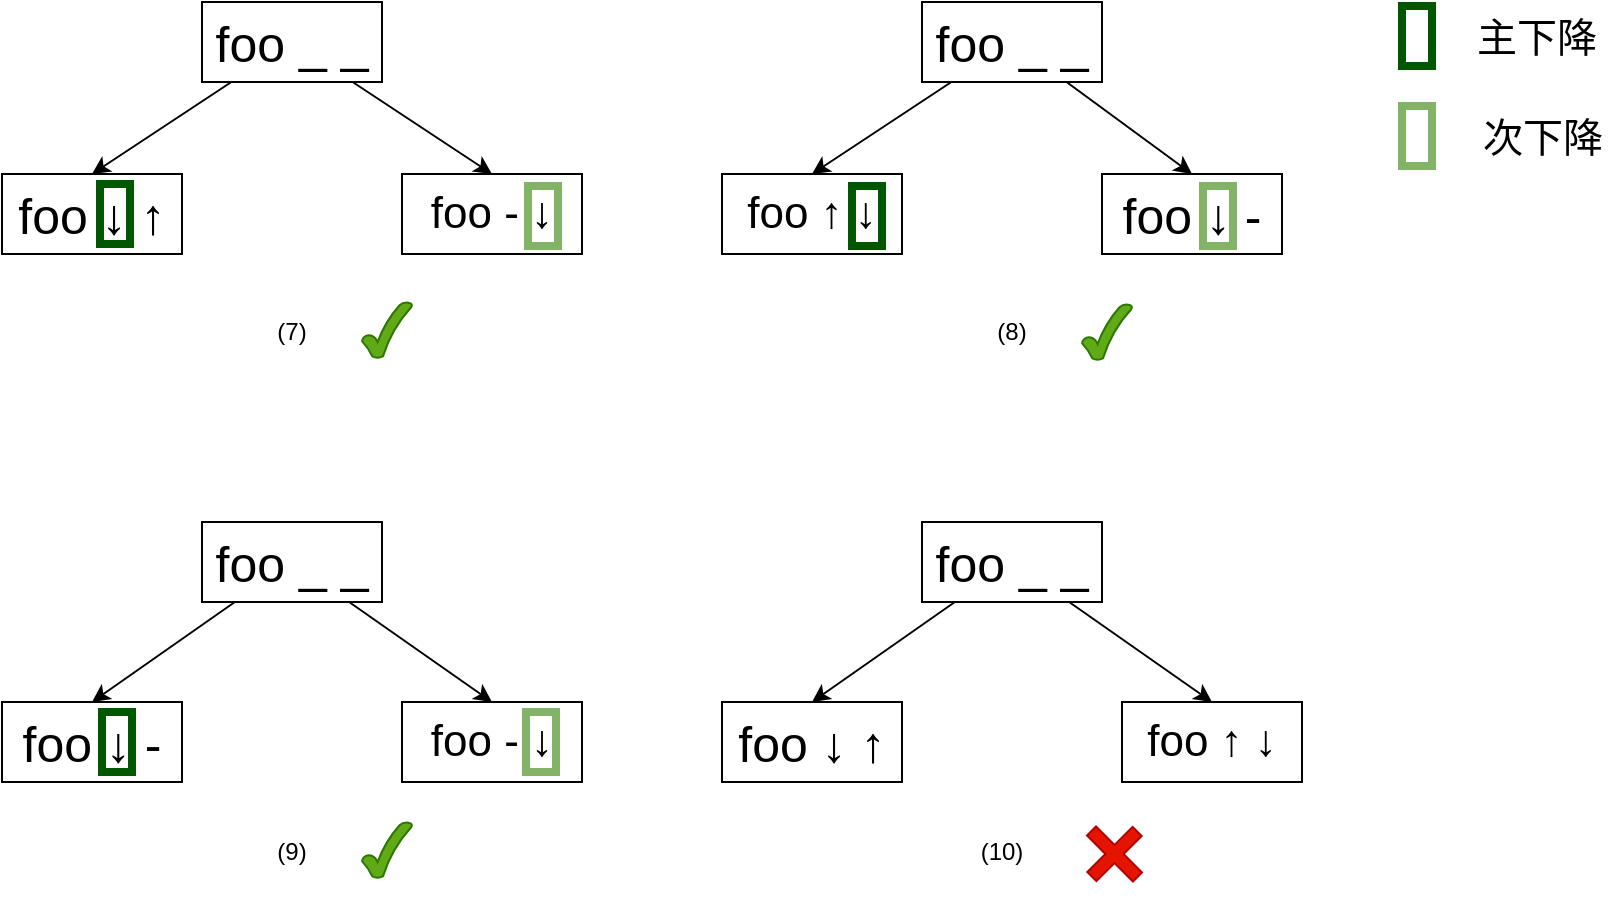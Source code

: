 <mxfile version="18.0.1" type="device"><diagram id="1Tt8hX2jjiSpvRYjdS0s" name="Page-1"><mxGraphModel dx="981" dy="586" grid="1" gridSize="10" guides="1" tooltips="1" connect="1" arrows="1" fold="1" page="1" pageScale="1" pageWidth="827" pageHeight="1169" math="0" shadow="0"><root><mxCell id="0"/><mxCell id="1" parent="0"/><mxCell id="41GDM3-C7PyxfiVg4hlp-1" style="edgeStyle=none;rounded=0;orthogonalLoop=1;jettySize=auto;html=1;entryX=0.5;entryY=0;entryDx=0;entryDy=0;" parent="1" source="e1Ok-oC7eNezWRo3V-la-1" target="e1Ok-oC7eNezWRo3V-la-2" edge="1"><mxGeometry relative="1" as="geometry"/></mxCell><mxCell id="41GDM3-C7PyxfiVg4hlp-2" style="edgeStyle=none;rounded=0;orthogonalLoop=1;jettySize=auto;html=1;entryX=0.5;entryY=0;entryDx=0;entryDy=0;" parent="1" source="e1Ok-oC7eNezWRo3V-la-1" target="e1Ok-oC7eNezWRo3V-la-3" edge="1"><mxGeometry relative="1" as="geometry"/></mxCell><mxCell id="e1Ok-oC7eNezWRo3V-la-1" value="foo _ _" style="rounded=0;whiteSpace=wrap;html=1;fontSize=25;" parent="1" vertex="1"><mxGeometry x="220" y="578" width="90" height="40" as="geometry"/></mxCell><mxCell id="e1Ok-oC7eNezWRo3V-la-2" value="foo&amp;nbsp;↓&amp;nbsp;-" style="rounded=0;whiteSpace=wrap;html=1;fontSize=25;" parent="1" vertex="1"><mxGeometry x="120" y="668" width="90" height="40" as="geometry"/></mxCell><mxCell id="e1Ok-oC7eNezWRo3V-la-3" value="foo - ↓" style="rounded=0;whiteSpace=wrap;html=1;fontSize=22;" parent="1" vertex="1"><mxGeometry x="320" y="668" width="90" height="40" as="geometry"/></mxCell><mxCell id="41GDM3-C7PyxfiVg4hlp-3" style="edgeStyle=none;rounded=0;orthogonalLoop=1;jettySize=auto;html=1;entryX=0.5;entryY=0;entryDx=0;entryDy=0;" parent="1" source="41GDM3-C7PyxfiVg4hlp-5" target="41GDM3-C7PyxfiVg4hlp-6" edge="1"><mxGeometry relative="1" as="geometry"/></mxCell><mxCell id="41GDM3-C7PyxfiVg4hlp-4" style="edgeStyle=none;rounded=0;orthogonalLoop=1;jettySize=auto;html=1;entryX=0.5;entryY=0;entryDx=0;entryDy=0;" parent="1" source="41GDM3-C7PyxfiVg4hlp-5" target="41GDM3-C7PyxfiVg4hlp-7" edge="1"><mxGeometry relative="1" as="geometry"/></mxCell><mxCell id="41GDM3-C7PyxfiVg4hlp-5" value="foo _ _" style="rounded=0;whiteSpace=wrap;html=1;fontSize=25;" parent="1" vertex="1"><mxGeometry x="580" y="318" width="90" height="40" as="geometry"/></mxCell><mxCell id="41GDM3-C7PyxfiVg4hlp-6" value="foo&amp;nbsp;↓&amp;nbsp;-" style="rounded=0;whiteSpace=wrap;html=1;fontSize=25;" parent="1" vertex="1"><mxGeometry x="670" y="404" width="90" height="40" as="geometry"/></mxCell><mxCell id="41GDM3-C7PyxfiVg4hlp-7" value="foo ↑ ↓" style="rounded=0;whiteSpace=wrap;html=1;fontSize=22;" parent="1" vertex="1"><mxGeometry x="480" y="404" width="90" height="40" as="geometry"/></mxCell><mxCell id="41GDM3-C7PyxfiVg4hlp-18" style="edgeStyle=none;rounded=0;orthogonalLoop=1;jettySize=auto;html=1;entryX=0.5;entryY=0;entryDx=0;entryDy=0;" parent="1" source="41GDM3-C7PyxfiVg4hlp-20" target="41GDM3-C7PyxfiVg4hlp-21" edge="1"><mxGeometry relative="1" as="geometry"/></mxCell><mxCell id="41GDM3-C7PyxfiVg4hlp-19" style="edgeStyle=none;rounded=0;orthogonalLoop=1;jettySize=auto;html=1;entryX=0.5;entryY=0;entryDx=0;entryDy=0;" parent="1" source="41GDM3-C7PyxfiVg4hlp-20" target="41GDM3-C7PyxfiVg4hlp-22" edge="1"><mxGeometry relative="1" as="geometry"/></mxCell><mxCell id="41GDM3-C7PyxfiVg4hlp-20" value="foo _ _" style="rounded=0;whiteSpace=wrap;html=1;fontSize=25;" parent="1" vertex="1"><mxGeometry x="220" y="318" width="90" height="40" as="geometry"/></mxCell><mxCell id="41GDM3-C7PyxfiVg4hlp-21" value="foo ↓ ↑" style="rounded=0;whiteSpace=wrap;html=1;fontSize=25;" parent="1" vertex="1"><mxGeometry x="120" y="404" width="90" height="40" as="geometry"/></mxCell><mxCell id="41GDM3-C7PyxfiVg4hlp-22" value="foo - ↓" style="rounded=0;whiteSpace=wrap;html=1;fontSize=22;" parent="1" vertex="1"><mxGeometry x="320" y="404" width="90" height="40" as="geometry"/></mxCell><mxCell id="41GDM3-C7PyxfiVg4hlp-23" style="edgeStyle=none;rounded=0;orthogonalLoop=1;jettySize=auto;html=1;entryX=0.5;entryY=0;entryDx=0;entryDy=0;" parent="1" source="41GDM3-C7PyxfiVg4hlp-25" target="41GDM3-C7PyxfiVg4hlp-26" edge="1"><mxGeometry relative="1" as="geometry"/></mxCell><mxCell id="41GDM3-C7PyxfiVg4hlp-24" style="edgeStyle=none;rounded=0;orthogonalLoop=1;jettySize=auto;html=1;entryX=0.5;entryY=0;entryDx=0;entryDy=0;" parent="1" source="41GDM3-C7PyxfiVg4hlp-25" target="41GDM3-C7PyxfiVg4hlp-27" edge="1"><mxGeometry relative="1" as="geometry"/></mxCell><mxCell id="41GDM3-C7PyxfiVg4hlp-25" value="foo _ _" style="rounded=0;whiteSpace=wrap;html=1;fontSize=25;" parent="1" vertex="1"><mxGeometry x="580" y="578" width="90" height="40" as="geometry"/></mxCell><mxCell id="41GDM3-C7PyxfiVg4hlp-26" value="foo ↓ ↑" style="rounded=0;whiteSpace=wrap;html=1;fontSize=25;" parent="1" vertex="1"><mxGeometry x="480" y="668" width="90" height="40" as="geometry"/></mxCell><mxCell id="41GDM3-C7PyxfiVg4hlp-27" value="foo ↑ ↓" style="rounded=0;whiteSpace=wrap;html=1;fontSize=22;" parent="1" vertex="1"><mxGeometry x="680" y="668" width="90" height="40" as="geometry"/></mxCell><mxCell id="VztTYUAv4pLqGP89yroG-1" value="(7)" style="text;html=1;strokeColor=none;fillColor=none;align=center;verticalAlign=middle;whiteSpace=wrap;rounded=0;" parent="1" vertex="1"><mxGeometry x="235" y="468" width="60" height="30" as="geometry"/></mxCell><mxCell id="VztTYUAv4pLqGP89yroG-2" value="(8)" style="text;html=1;strokeColor=none;fillColor=none;align=center;verticalAlign=middle;whiteSpace=wrap;rounded=0;" parent="1" vertex="1"><mxGeometry x="595" y="468" width="60" height="30" as="geometry"/></mxCell><mxCell id="VztTYUAv4pLqGP89yroG-3" value="(9)" style="text;html=1;strokeColor=none;fillColor=none;align=center;verticalAlign=middle;whiteSpace=wrap;rounded=0;" parent="1" vertex="1"><mxGeometry x="235" y="728" width="60" height="30" as="geometry"/></mxCell><mxCell id="VztTYUAv4pLqGP89yroG-5" value="(10)" style="text;html=1;strokeColor=none;fillColor=none;align=center;verticalAlign=middle;whiteSpace=wrap;rounded=0;" parent="1" vertex="1"><mxGeometry x="590" y="728" width="60" height="30" as="geometry"/></mxCell><mxCell id="WD6XeMsL0vZGmJBWKnR5-1" value="" style="verticalLabelPosition=bottom;verticalAlign=top;html=1;shape=mxgraph.basic.tick;fillColor=#60a917;fontColor=#ffffff;strokeColor=#2D7600;" parent="1" vertex="1"><mxGeometry x="300" y="468" width="25" height="28" as="geometry"/></mxCell><mxCell id="WD6XeMsL0vZGmJBWKnR5-2" value="" style="verticalLabelPosition=bottom;verticalAlign=top;html=1;shape=mxgraph.basic.tick;fillColor=#60a917;fontColor=#ffffff;strokeColor=#2D7600;" parent="1" vertex="1"><mxGeometry x="660" y="469" width="25" height="28" as="geometry"/></mxCell><mxCell id="WD6XeMsL0vZGmJBWKnR5-3" value="" style="verticalLabelPosition=bottom;verticalAlign=top;html=1;shape=mxgraph.basic.tick;fillColor=#60a917;fontColor=#ffffff;strokeColor=#2D7600;" parent="1" vertex="1"><mxGeometry x="300" y="728" width="25" height="28" as="geometry"/></mxCell><mxCell id="WD6XeMsL0vZGmJBWKnR5-4" value="" style="shape=cross;whiteSpace=wrap;html=1;rotation=45;fillColor=#e51400;fontColor=#ffffff;strokeColor=#B20000;" parent="1" vertex="1"><mxGeometry x="660" y="728" width="32.5" height="32" as="geometry"/></mxCell><mxCell id="mg5090NIn2gcM7Mhqbo6-1" value="" style="rounded=0;whiteSpace=wrap;html=1;strokeWidth=4;strokeColor=#82b366;fillColor=none;" parent="1" vertex="1"><mxGeometry x="383" y="410" width="15" height="30" as="geometry"/></mxCell><mxCell id="mg5090NIn2gcM7Mhqbo6-2" value="" style="rounded=0;whiteSpace=wrap;html=1;strokeWidth=4;strokeColor=#005700;fillColor=none;fontColor=#ffffff;" parent="1" vertex="1"><mxGeometry x="169" y="409" width="15" height="30" as="geometry"/></mxCell><mxCell id="mg5090NIn2gcM7Mhqbo6-3" value="" style="rounded=0;whiteSpace=wrap;html=1;strokeWidth=4;strokeColor=#005700;fillColor=none;fontColor=#ffffff;" parent="1" vertex="1"><mxGeometry x="170" y="673" width="15" height="30" as="geometry"/></mxCell><mxCell id="mg5090NIn2gcM7Mhqbo6-4" value="" style="rounded=0;whiteSpace=wrap;html=1;strokeWidth=4;strokeColor=#82b366;fillColor=none;" parent="1" vertex="1"><mxGeometry x="382" y="673" width="15" height="30" as="geometry"/></mxCell><mxCell id="mg5090NIn2gcM7Mhqbo6-5" value="" style="rounded=0;whiteSpace=wrap;html=1;strokeWidth=4;strokeColor=#005700;fillColor=none;fontColor=#ffffff;" parent="1" vertex="1"><mxGeometry x="545" y="410" width="15" height="30" as="geometry"/></mxCell><mxCell id="mg5090NIn2gcM7Mhqbo6-6" value="" style="rounded=0;whiteSpace=wrap;html=1;strokeWidth=4;strokeColor=#82b366;fillColor=none;" parent="1" vertex="1"><mxGeometry x="720.5" y="410" width="15" height="30" as="geometry"/></mxCell><mxCell id="pbQ3tOM1kfh1GHMYRduK-5" value="" style="group" vertex="1" connectable="0" parent="1"><mxGeometry x="820" y="320" width="107.5" height="80" as="geometry"/></mxCell><mxCell id="pbQ3tOM1kfh1GHMYRduK-1" value="" style="rounded=0;whiteSpace=wrap;html=1;strokeWidth=4;strokeColor=#005700;fillColor=none;fontColor=#ffffff;" vertex="1" parent="pbQ3tOM1kfh1GHMYRduK-5"><mxGeometry width="15" height="30" as="geometry"/></mxCell><mxCell id="pbQ3tOM1kfh1GHMYRduK-2" value="" style="rounded=0;whiteSpace=wrap;html=1;strokeWidth=4;strokeColor=#82b366;fillColor=none;" vertex="1" parent="pbQ3tOM1kfh1GHMYRduK-5"><mxGeometry y="50" width="15" height="30" as="geometry"/></mxCell><mxCell id="pbQ3tOM1kfh1GHMYRduK-3" value="主下降" style="text;html=1;strokeColor=none;fillColor=none;align=center;verticalAlign=middle;whiteSpace=wrap;rounded=0;fontSize=20;" vertex="1" parent="pbQ3tOM1kfh1GHMYRduK-5"><mxGeometry x="30" width="75" height="30" as="geometry"/></mxCell><mxCell id="pbQ3tOM1kfh1GHMYRduK-4" value="次下降" style="text;html=1;strokeColor=none;fillColor=none;align=center;verticalAlign=middle;whiteSpace=wrap;rounded=0;fontSize=20;" vertex="1" parent="pbQ3tOM1kfh1GHMYRduK-5"><mxGeometry x="32.5" y="50" width="75" height="30" as="geometry"/></mxCell></root></mxGraphModel></diagram></mxfile>